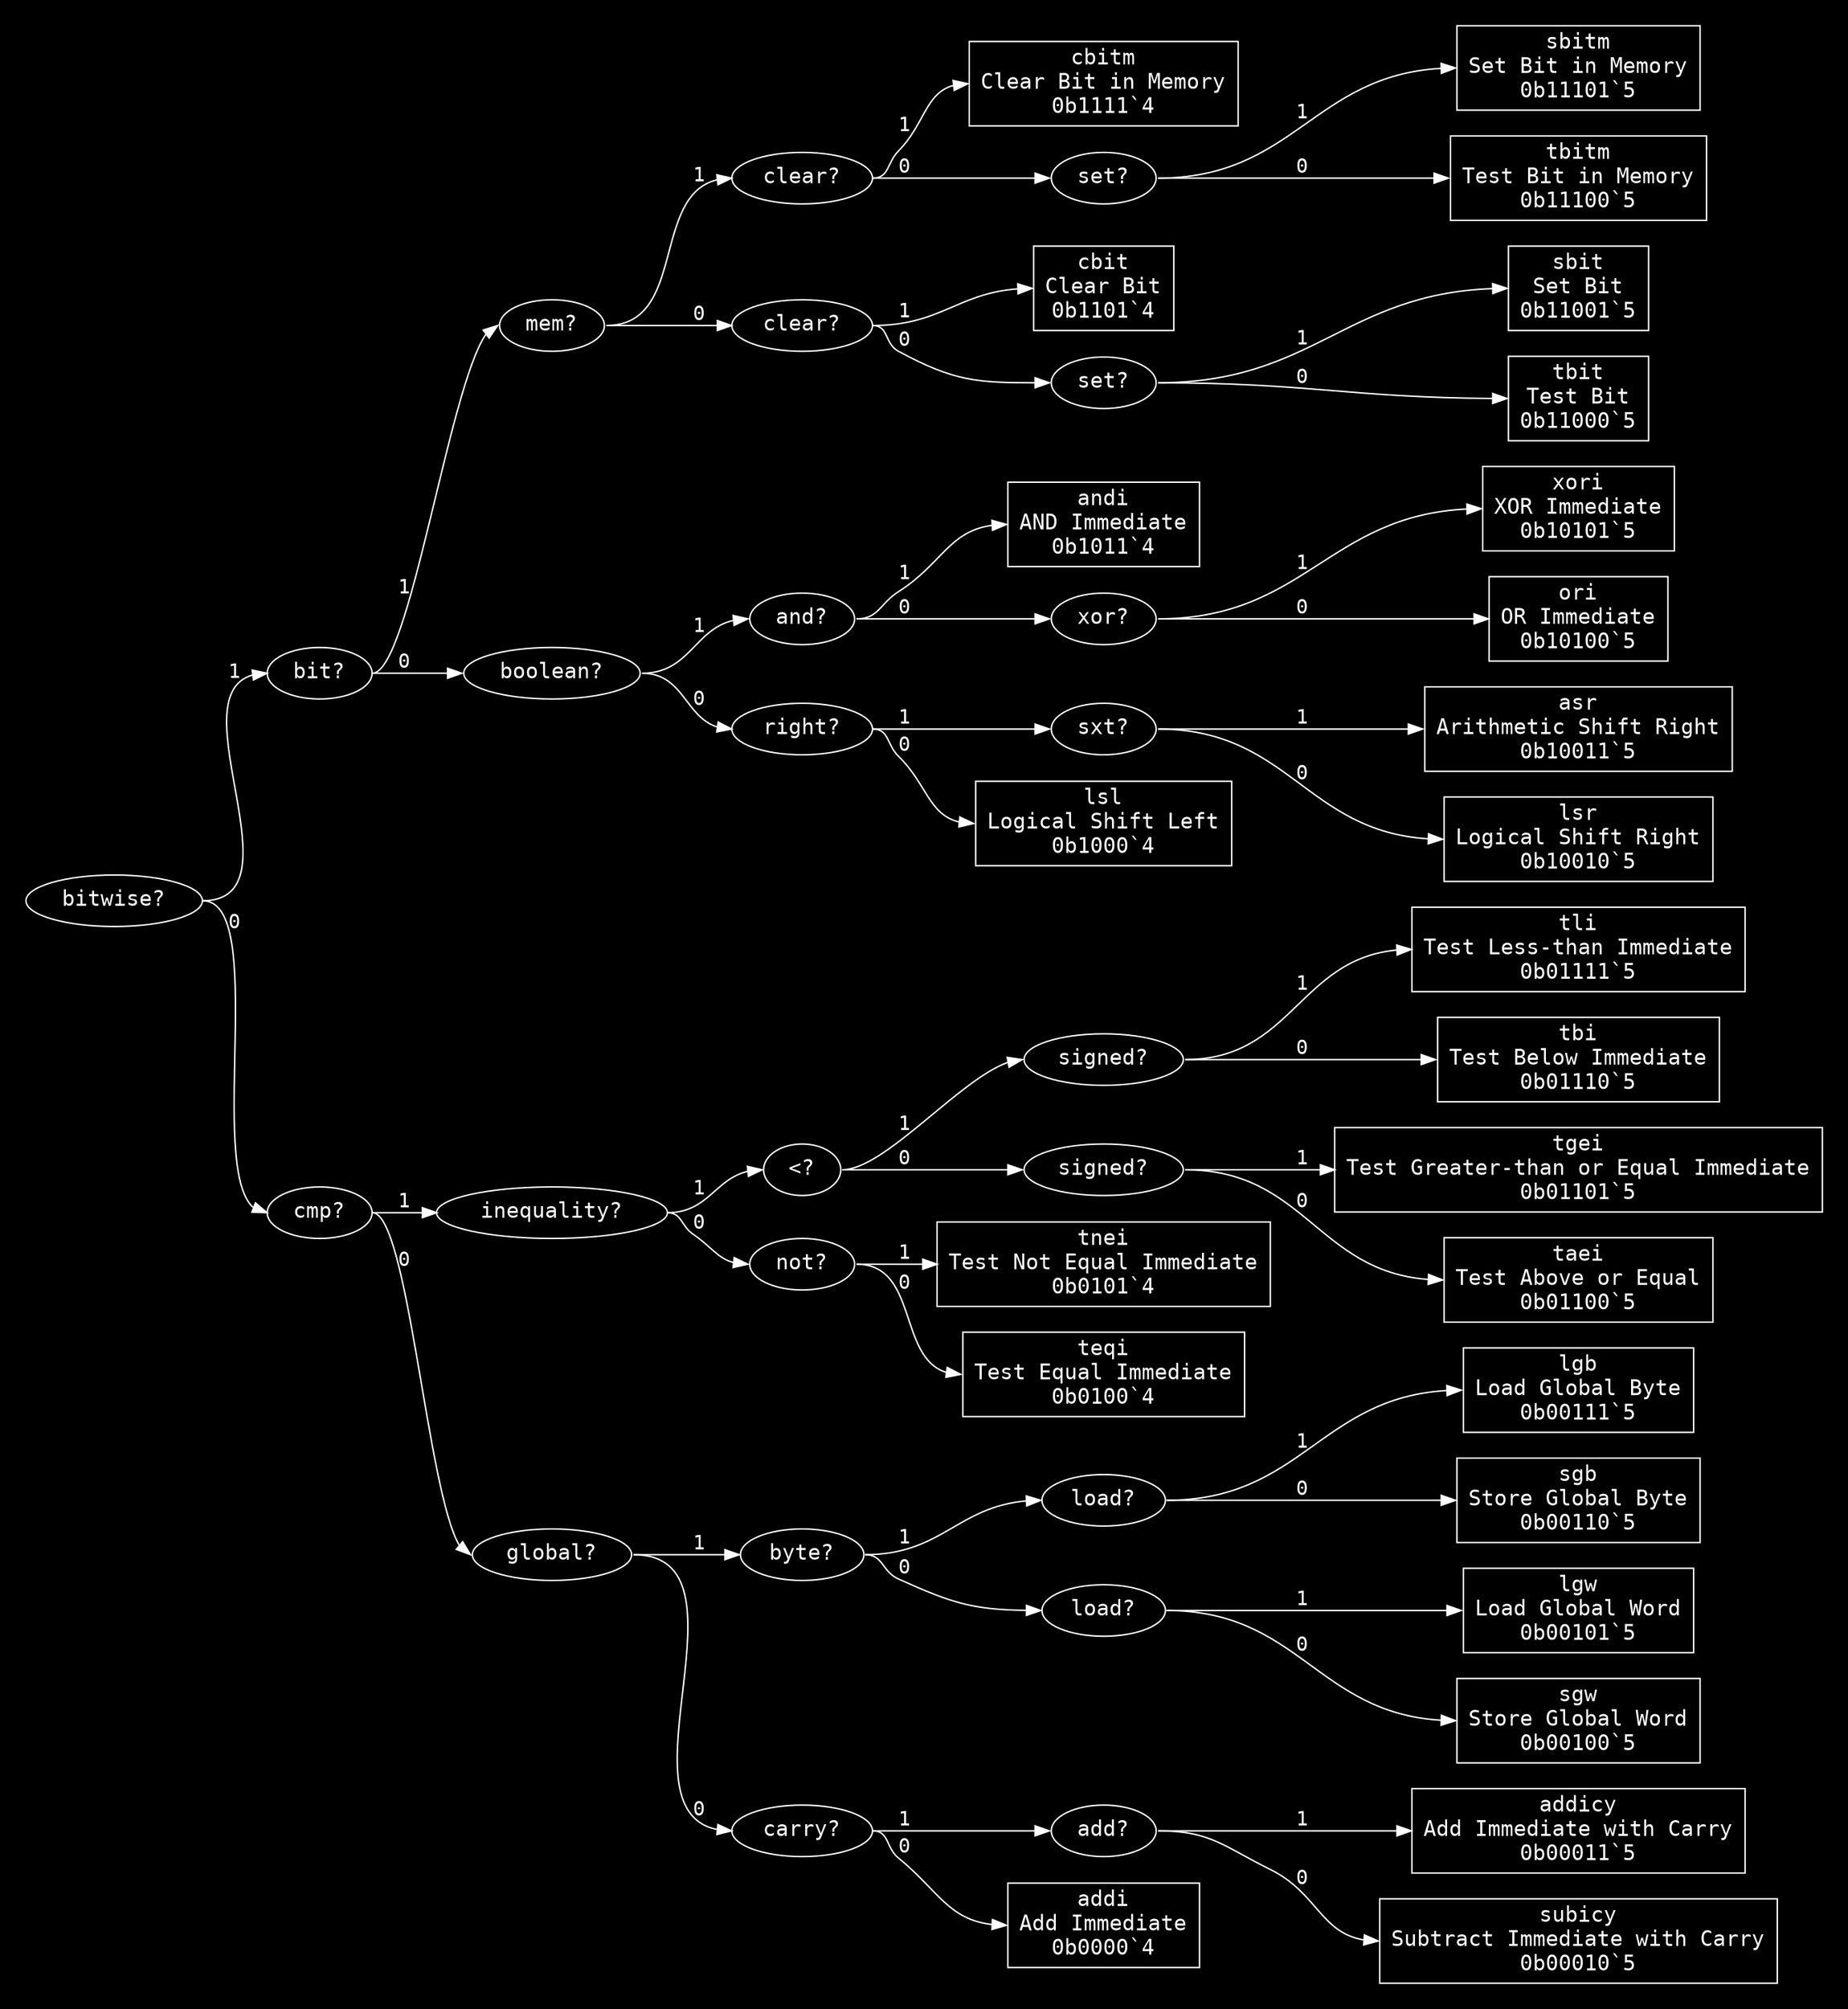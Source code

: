 digraph "Format ri(1)" {
  graph [dpi = 100, bgcolor="#111", fontcolor="white", rankdir=LR, pad="0.25"];
  node [fontname = "Courier", fontsize="15pt", color="white", fontcolor="white"];
  edge [fontname = "Courier", color="white", fontcolor="white"];
  "bitwise_6085629" [label = "bitwise?", shape = ellipse];
  "bitwise_6085629":e -> "bit_11592273":w [label = "1"];
  "bitwise_6085629":e -> "cmp_2275342":w [label = "0"];
  "bit_11592273" [label = "bit?", shape = ellipse];
  "bit_11592273":e -> "mem_8965213":w [label = "1"];
  "bit_11592273":e -> "boolean_6191383":w [label = "0"];
  "mem_8965213" [label = "mem?", shape = ellipse];
  "mem_8965213":e -> "clear_3042620":w [label = "1"];
  "mem_8965213":e -> "clear_7702689":w [label = "0"];
  "clear_3042620" [label = "clear?", shape = ellipse];
  "clear_3042620":e -> "cbitm_5508826":w [label = "1"];
  "clear_3042620":e -> "set_7736431":w [label = "0"];
  "cbitm_5508826" [label = "cbitm\nClear Bit in Memory\n0b1111`4", shape = rectangle];
  "set_7736431" [label = "set?", shape = ellipse];
  "set_7736431":e -> "sbitm_5512467":w [label = "1"];
  "set_7736431":e -> "tbitm_12044071":w [label = "0"];
  "sbitm_5512467" [label = "sbitm\nSet Bit in Memory\n0b11101`5", shape = rectangle];
  "tbitm_12044071" [label = "tbitm\nTest Bit in Memory\n0b11100`5", shape = rectangle];
  "clear_7702689" [label = "clear?", shape = ellipse];
  "clear_7702689":e -> "cbit_262815":w [label = "1"];
  "clear_7702689":e -> "set_10387925":w [label = "0"];
  "cbit_262815" [label = "cbit\nClear Bit\n0b1101`4", shape = rectangle];
  "set_10387925" [label = "set?", shape = ellipse];
  "set_10387925":e -> "sbit_16738776":w [label = "1"];
  "set_10387925":e -> "tbit_5372373":w [label = "0"];
  "sbit_16738776" [label = "sbit\nSet Bit\n0b11001`5", shape = rectangle];
  "tbit_5372373" [label = "tbit\nTest Bit\n0b11000`5", shape = rectangle];
  "boolean_6191383" [label = "boolean?", shape = ellipse];
  "boolean_6191383":e -> "and_9476752":w [label = "1"];
  "boolean_6191383":e -> "right_10240396":w [label = "0"];
  "and_9476752" [label = "and?", shape = ellipse];
  "and_9476752":e -> "andi_12159617":w [label = "1"];
  "and_9476752":e -> "xor_2651879":w [label = "0"];
  "andi_12159617" [label = "andi\nAND Immediate\n0b1011`4", shape = rectangle];
  "xor_2651879" [label = "xor?", shape = ellipse];
  "xor_2651879":e -> "xori_1004432":w [label = "1"];
  "xor_2651879":e -> "ori_10741780":w [label = "0"];
  "xori_1004432" [label = "xori\nXOR Immediate\n0b10101`5", shape = rectangle];
  "ori_10741780" [label = "ori\nOR Immediate\n0b10100`5", shape = rectangle];
  "right_10240396" [label = "right?", shape = ellipse];
  "right_10240396":e -> "sxt_3947393":w [label = "1"];
  "right_10240396":e -> "lsl_933506":w [label = "0"];
  "sxt_3947393" [label = "sxt?", shape = ellipse];
  "sxt_3947393":e -> "asr_4658712":w [label = "1"];
  "sxt_3947393":e -> "lsr_5551459":w [label = "0"];
  "asr_4658712" [label = "asr\nArithmetic Shift Right\n0b10011`5", shape = rectangle];
  "lsr_5551459" [label = "lsr\nLogical Shift Right\n0b10010`5", shape = rectangle];
  "lsl_933506" [label = "lsl\nLogical Shift Left\n0b1000`4", shape = rectangle];
  "cmp_2275342" [label = "cmp?", shape = ellipse];
  "cmp_2275342":e -> "inequality_5877276":w [label = "1"];
  "cmp_2275342":e -> "global_8409141":w [label = "0"];
  "inequality_5877276" [label = "inequality?", shape = ellipse];
  "inequality_5877276":e -> "<_1890235":w [label = "1"];
  "inequality_5877276":e -> "not_8792364":w [label = "0"];
  "<_1890235" [label = "<?", shape = ellipse];
  "<_1890235":e -> "signed_10531314":w [label = "1"];
  "<_1890235":e -> "signed_6217757":w [label = "0"];
  "signed_10531314" [label = "signed?", shape = ellipse];
  "signed_10531314":e -> "tli_650505":w [label = "1"];
  "signed_10531314":e -> "tbi_7859922":w [label = "0"];
  "tli_650505" [label = "tli\nTest Less-than Immediate\n0b01111`5", shape = rectangle];
  "tbi_7859922" [label = "tbi\nTest Below Immediate\n0b01110`5", shape = rectangle];
  "signed_6217757" [label = "signed?", shape = ellipse];
  "signed_6217757":e -> "tgei_4329480":w [label = "1"];
  "signed_6217757":e -> "taei_9511866":w [label = "0"];
  "tgei_4329480" [label = "tgei\nTest Greater-than or Equal Immediate\n0b01101`5", shape = rectangle];
  "taei_9511866" [label = "taei\nTest Above or Equal\n0b01100`5", shape = rectangle];
  "not_8792364" [label = "not?", shape = ellipse];
  "not_8792364":e -> "tnei_12469607":w [label = "1"];
  "not_8792364":e -> "teqi_10456661":w [label = "0"];
  "tnei_12469607" [label = "tnei\nTest Not Equal Immediate\n0b0101`4", shape = rectangle];
  "teqi_10456661" [label = "teqi\nTest Equal Immediate\n0b0100`4", shape = rectangle];
  "global_8409141" [label = "global?", shape = ellipse];
  "global_8409141":e -> "byte_11793580":w [label = "1"];
  "global_8409141":e -> "carry_3117734":w [label = "0"];
  "byte_11793580" [label = "byte?", shape = ellipse];
  "byte_11793580":e -> "load_4551929":w [label = "1"];
  "byte_11793580":e -> "load_470839":w [label = "0"];
  "load_4551929" [label = "load?", shape = ellipse];
  "load_4551929":e -> "lgb_856797":w [label = "1"];
  "load_4551929":e -> "sgb_13623431":w [label = "0"];
  "lgb_856797" [label = "lgb\nLoad Global Byte\n0b00111`5", shape = rectangle];
  "sgb_13623431" [label = "sgb\nStore Global Byte\n0b00110`5", shape = rectangle];
  "load_470839" [label = "load?", shape = ellipse];
  "load_470839":e -> "lgw_5872715":w [label = "1"];
  "load_470839":e -> "sgw_3934115":w [label = "0"];
  "lgw_5872715" [label = "lgw\nLoad Global Word\n0b00101`5", shape = rectangle];
  "sgw_3934115" [label = "sgw\nStore Global Word\n0b00100`5", shape = rectangle];
  "carry_3117734" [label = "carry?", shape = ellipse];
  "carry_3117734":e -> "add_2468223":w [label = "1"];
  "carry_3117734":e -> "addi_9690679":w [label = "0"];
  "add_2468223" [label = "add?", shape = ellipse];
  "add_2468223":e -> "addicy_12315327":w [label = "1"];
  "add_2468223":e -> "subicy_2944954":w [label = "0"];
  "addicy_12315327" [label = "addicy\nAdd Immediate with Carry\n0b00011`5", shape = rectangle];
  "subicy_2944954" [label = "subicy\nSubtract Immediate with Carry\n0b00010`5", shape = rectangle];
  "addi_9690679" [label = "addi\nAdd Immediate\n0b0000`4", shape = rectangle];
}
